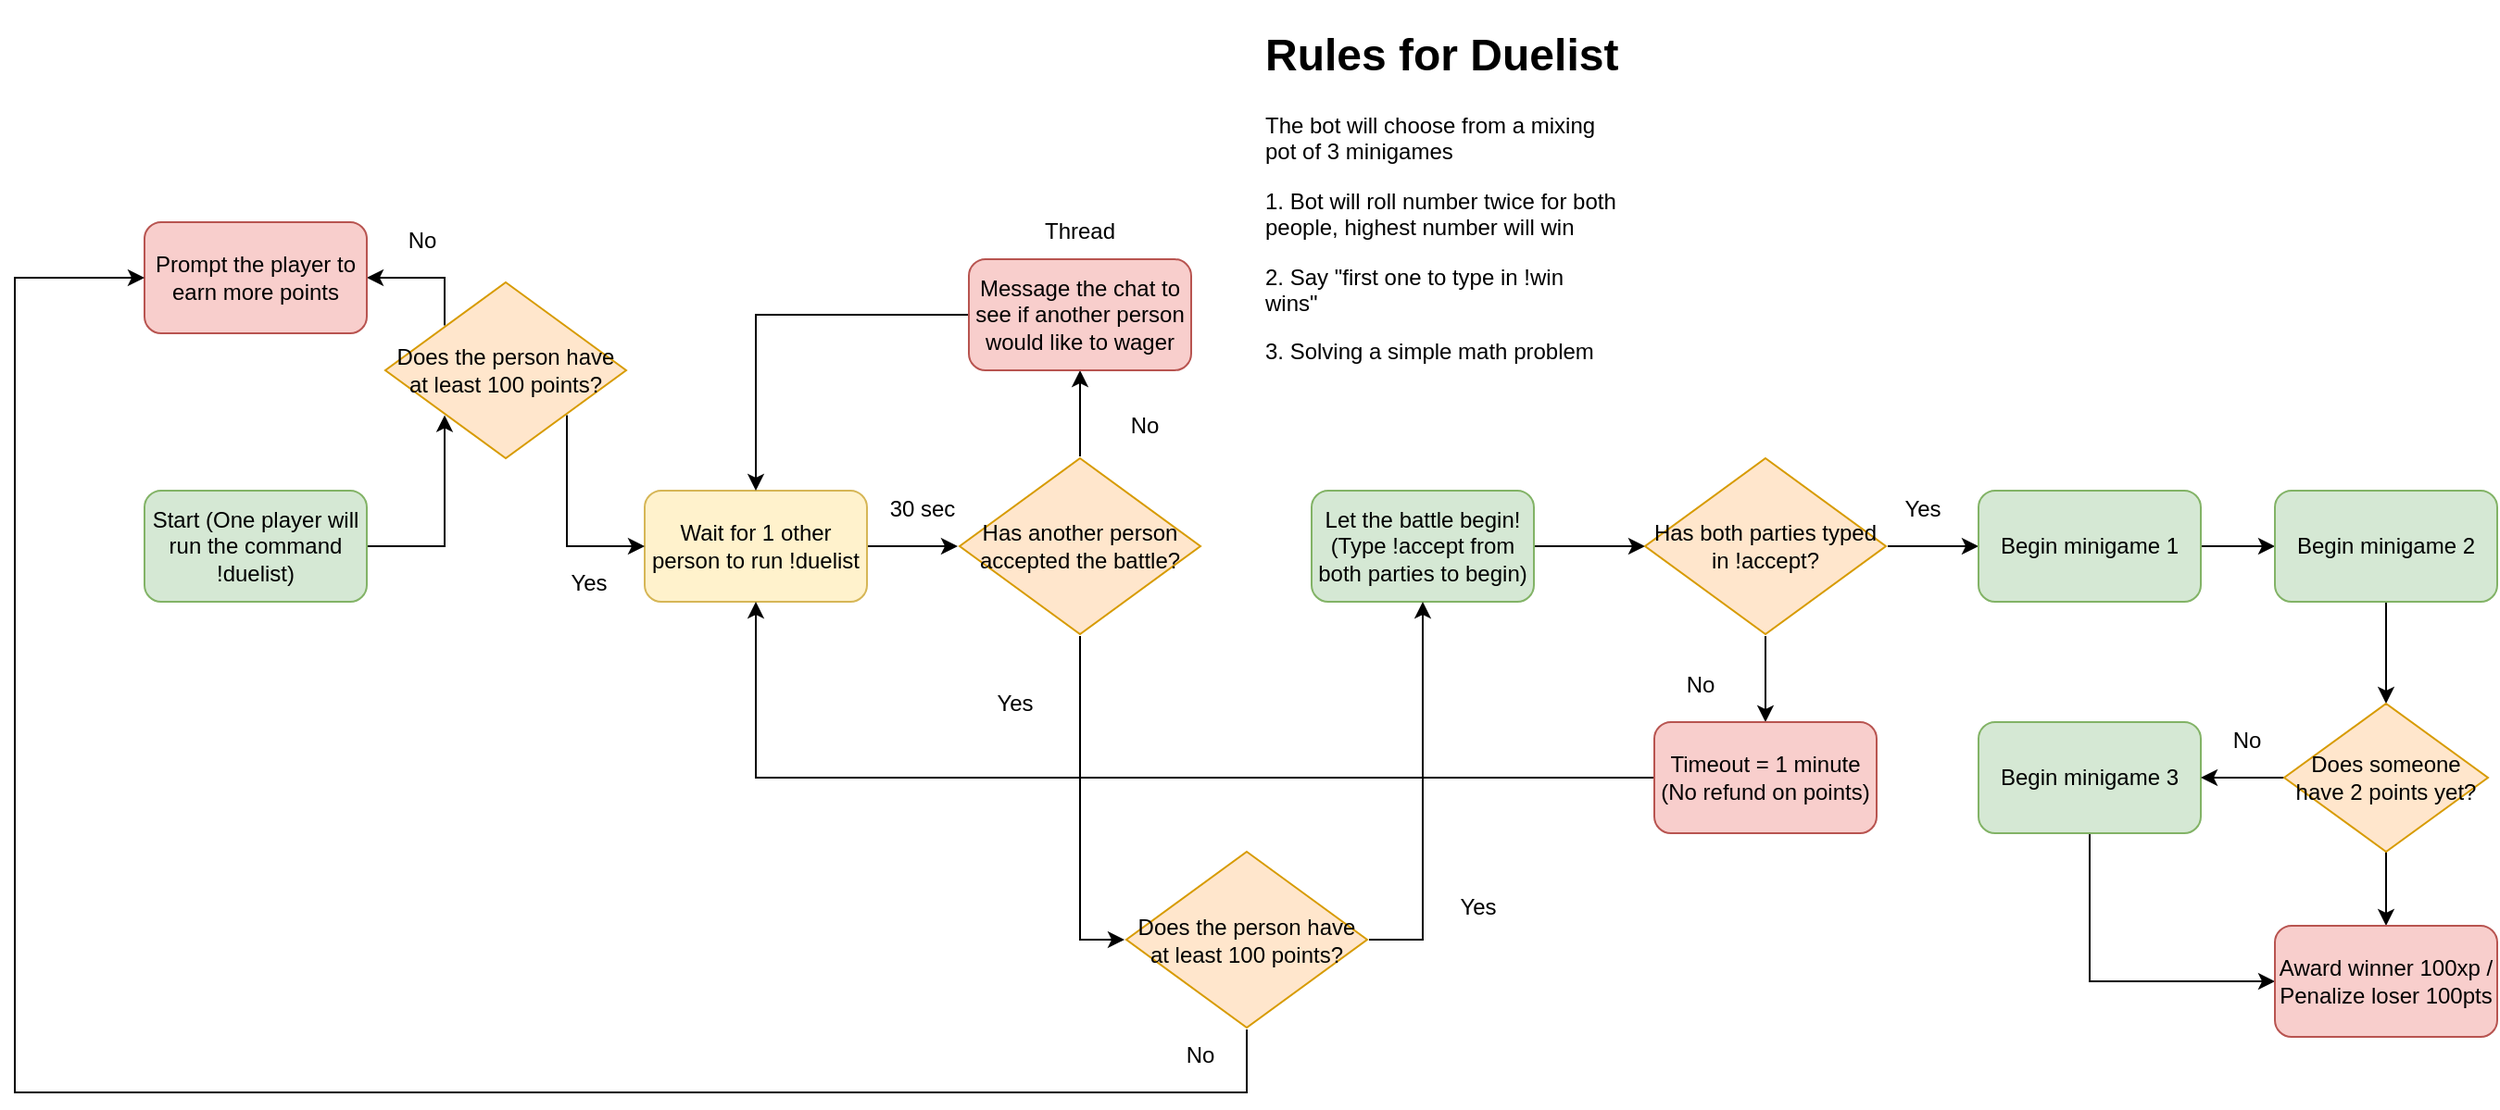 <mxfile version="14.1.8" type="device"><diagram id="WMWfY-l1YVd26_2jayRV" name="Dueslist"><mxGraphModel dx="1086" dy="966" grid="1" gridSize="10" guides="1" tooltips="1" connect="1" arrows="1" fold="1" page="1" pageScale="1" pageWidth="1400" pageHeight="850" math="0" shadow="0"><root><mxCell id="0"/><mxCell id="1" parent="0"/><mxCell id="63WfzlnI2h3lA_ZSbLOU-36" style="edgeStyle=orthogonalEdgeStyle;rounded=0;orthogonalLoop=1;jettySize=auto;html=1;entryX=0;entryY=1;entryDx=0;entryDy=0;" parent="1" source="63WfzlnI2h3lA_ZSbLOU-1" target="63WfzlnI2h3lA_ZSbLOU-35" edge="1"><mxGeometry relative="1" as="geometry"/></mxCell><mxCell id="63WfzlnI2h3lA_ZSbLOU-1" value="Start (One player will run the command !duelist)" style="rounded=1;whiteSpace=wrap;html=1;fillColor=#d5e8d4;strokeColor=#82b366;" parent="1" vertex="1"><mxGeometry x="90" y="405" width="120" height="60" as="geometry"/></mxCell><mxCell id="63WfzlnI2h3lA_ZSbLOU-5" style="edgeStyle=orthogonalEdgeStyle;rounded=0;orthogonalLoop=1;jettySize=auto;html=1;entryX=0;entryY=0.5;entryDx=0;entryDy=0;" parent="1" source="63WfzlnI2h3lA_ZSbLOU-2" target="63WfzlnI2h3lA_ZSbLOU-4" edge="1"><mxGeometry relative="1" as="geometry"/></mxCell><mxCell id="63WfzlnI2h3lA_ZSbLOU-2" value="Wait for 1 other person to run !duelist" style="rounded=1;whiteSpace=wrap;html=1;fillColor=#fff2cc;strokeColor=#d6b656;" parent="1" vertex="1"><mxGeometry x="360" y="405" width="120" height="60" as="geometry"/></mxCell><mxCell id="63WfzlnI2h3lA_ZSbLOU-8" style="edgeStyle=orthogonalEdgeStyle;rounded=0;orthogonalLoop=1;jettySize=auto;html=1;entryX=0.5;entryY=1;entryDx=0;entryDy=0;" parent="1" source="63WfzlnI2h3lA_ZSbLOU-4" target="63WfzlnI2h3lA_ZSbLOU-7" edge="1"><mxGeometry relative="1" as="geometry"/></mxCell><mxCell id="63WfzlnI2h3lA_ZSbLOU-44" style="edgeStyle=orthogonalEdgeStyle;rounded=0;orthogonalLoop=1;jettySize=auto;html=1;entryX=0;entryY=0.5;entryDx=0;entryDy=0;" parent="1" source="63WfzlnI2h3lA_ZSbLOU-4" target="63WfzlnI2h3lA_ZSbLOU-43" edge="1"><mxGeometry relative="1" as="geometry"/></mxCell><mxCell id="63WfzlnI2h3lA_ZSbLOU-4" value="Has another person accepted the battle?" style="rhombus;whiteSpace=wrap;html=1;perimeterSpacing=1;fillColor=#ffe6cc;strokeColor=#d79b00;" parent="1" vertex="1"><mxGeometry x="530" y="387.5" width="130" height="95" as="geometry"/></mxCell><mxCell id="63WfzlnI2h3lA_ZSbLOU-6" value="30 sec" style="text;html=1;strokeColor=none;fillColor=none;align=center;verticalAlign=middle;whiteSpace=wrap;rounded=0;" parent="1" vertex="1"><mxGeometry x="490" y="405" width="40" height="20" as="geometry"/></mxCell><mxCell id="63WfzlnI2h3lA_ZSbLOU-10" style="edgeStyle=orthogonalEdgeStyle;rounded=0;orthogonalLoop=1;jettySize=auto;html=1;" parent="1" source="63WfzlnI2h3lA_ZSbLOU-7" target="63WfzlnI2h3lA_ZSbLOU-2" edge="1"><mxGeometry relative="1" as="geometry"/></mxCell><mxCell id="63WfzlnI2h3lA_ZSbLOU-7" value="Message the chat to see if another person would like to wager" style="rounded=1;whiteSpace=wrap;html=1;fillColor=#f8cecc;strokeColor=#b85450;" parent="1" vertex="1"><mxGeometry x="535" y="280" width="120" height="60" as="geometry"/></mxCell><mxCell id="63WfzlnI2h3lA_ZSbLOU-9" value="No" style="text;html=1;strokeColor=none;fillColor=none;align=center;verticalAlign=middle;whiteSpace=wrap;rounded=0;" parent="1" vertex="1"><mxGeometry x="610" y="360" width="40" height="20" as="geometry"/></mxCell><mxCell id="63WfzlnI2h3lA_ZSbLOU-16" style="edgeStyle=orthogonalEdgeStyle;rounded=0;orthogonalLoop=1;jettySize=auto;html=1;entryX=0;entryY=0.5;entryDx=0;entryDy=0;" parent="1" source="63WfzlnI2h3lA_ZSbLOU-11" edge="1"><mxGeometry relative="1" as="geometry"><mxPoint x="900" y="435" as="targetPoint"/></mxGeometry></mxCell><mxCell id="63WfzlnI2h3lA_ZSbLOU-11" value="Let the battle begin! (Type !accept from both parties to begin)" style="rounded=1;whiteSpace=wrap;html=1;fillColor=#d5e8d4;strokeColor=#82b366;" parent="1" vertex="1"><mxGeometry x="720" y="405" width="120" height="60" as="geometry"/></mxCell><mxCell id="63WfzlnI2h3lA_ZSbLOU-14" value="&lt;h1&gt;Rules for Duelist&lt;/h1&gt;&lt;div&gt;The bot will choose from a mixing pot of 3 minigames&lt;/div&gt;&lt;p&gt;1. Bot will roll number twice for both people, highest number will win&lt;/p&gt;&lt;p&gt;2. Say &quot;first one to type in !win wins&quot;&lt;/p&gt;&lt;p&gt;3. Solving a simple math problem&lt;/p&gt;&lt;p&gt;&lt;br&gt;&lt;/p&gt;" style="text;html=1;strokeColor=none;fillColor=none;spacing=5;spacingTop=-20;whiteSpace=wrap;overflow=hidden;rounded=0;" parent="1" vertex="1"><mxGeometry x="690" y="150" width="200" height="230" as="geometry"/></mxCell><mxCell id="63WfzlnI2h3lA_ZSbLOU-20" style="edgeStyle=orthogonalEdgeStyle;rounded=0;orthogonalLoop=1;jettySize=auto;html=1;entryX=0.5;entryY=0;entryDx=0;entryDy=0;" parent="1" source="63WfzlnI2h3lA_ZSbLOU-17" target="63WfzlnI2h3lA_ZSbLOU-18" edge="1"><mxGeometry relative="1" as="geometry"/></mxCell><mxCell id="63WfzlnI2h3lA_ZSbLOU-23" style="edgeStyle=orthogonalEdgeStyle;rounded=0;orthogonalLoop=1;jettySize=auto;html=1;entryX=0;entryY=0.5;entryDx=0;entryDy=0;" parent="1" source="63WfzlnI2h3lA_ZSbLOU-17" target="63WfzlnI2h3lA_ZSbLOU-22" edge="1"><mxGeometry relative="1" as="geometry"/></mxCell><mxCell id="63WfzlnI2h3lA_ZSbLOU-17" value="Has both parties typed in !accept?" style="rhombus;whiteSpace=wrap;html=1;perimeterSpacing=1;fillColor=#ffe6cc;strokeColor=#d79b00;" parent="1" vertex="1"><mxGeometry x="900" y="387.5" width="130" height="95" as="geometry"/></mxCell><mxCell id="63WfzlnI2h3lA_ZSbLOU-19" style="edgeStyle=orthogonalEdgeStyle;rounded=0;orthogonalLoop=1;jettySize=auto;html=1;entryX=0.5;entryY=1;entryDx=0;entryDy=0;" parent="1" source="63WfzlnI2h3lA_ZSbLOU-18" target="63WfzlnI2h3lA_ZSbLOU-2" edge="1"><mxGeometry relative="1" as="geometry"><mxPoint x="420" y="510" as="targetPoint"/></mxGeometry></mxCell><mxCell id="63WfzlnI2h3lA_ZSbLOU-18" value="Timeout = 1 minute (No refund on points)" style="rounded=1;whiteSpace=wrap;html=1;fillColor=#f8cecc;strokeColor=#b85450;" parent="1" vertex="1"><mxGeometry x="905" y="530" width="120" height="60" as="geometry"/></mxCell><mxCell id="63WfzlnI2h3lA_ZSbLOU-21" value="No" style="text;html=1;strokeColor=none;fillColor=none;align=center;verticalAlign=middle;whiteSpace=wrap;rounded=0;" parent="1" vertex="1"><mxGeometry x="910" y="500" width="40" height="20" as="geometry"/></mxCell><mxCell id="63WfzlnI2h3lA_ZSbLOU-25" style="edgeStyle=orthogonalEdgeStyle;rounded=0;orthogonalLoop=1;jettySize=auto;html=1;" parent="1" source="63WfzlnI2h3lA_ZSbLOU-22" target="63WfzlnI2h3lA_ZSbLOU-24" edge="1"><mxGeometry relative="1" as="geometry"/></mxCell><mxCell id="63WfzlnI2h3lA_ZSbLOU-22" value="Begin minigame 1" style="rounded=1;whiteSpace=wrap;html=1;fillColor=#d5e8d4;strokeColor=#82b366;" parent="1" vertex="1"><mxGeometry x="1080" y="405" width="120" height="60" as="geometry"/></mxCell><mxCell id="63WfzlnI2h3lA_ZSbLOU-29" style="edgeStyle=orthogonalEdgeStyle;rounded=0;orthogonalLoop=1;jettySize=auto;html=1;entryX=0.5;entryY=0;entryDx=0;entryDy=0;" parent="1" source="63WfzlnI2h3lA_ZSbLOU-24" target="63WfzlnI2h3lA_ZSbLOU-28" edge="1"><mxGeometry relative="1" as="geometry"/></mxCell><mxCell id="63WfzlnI2h3lA_ZSbLOU-24" value="Begin minigame 2" style="rounded=1;whiteSpace=wrap;html=1;fillColor=#d5e8d4;strokeColor=#82b366;" parent="1" vertex="1"><mxGeometry x="1240" y="405" width="120" height="60" as="geometry"/></mxCell><mxCell id="63WfzlnI2h3lA_ZSbLOU-50" style="edgeStyle=orthogonalEdgeStyle;rounded=0;orthogonalLoop=1;jettySize=auto;html=1;entryX=0;entryY=0.5;entryDx=0;entryDy=0;" parent="1" source="63WfzlnI2h3lA_ZSbLOU-27" target="63WfzlnI2h3lA_ZSbLOU-33" edge="1"><mxGeometry relative="1" as="geometry"><Array as="points"><mxPoint x="1140" y="670"/></Array></mxGeometry></mxCell><mxCell id="63WfzlnI2h3lA_ZSbLOU-27" value="&lt;span style=&quot;font-weight: normal&quot;&gt;Begin minigame 3&lt;/span&gt;" style="rounded=1;whiteSpace=wrap;html=1;fillColor=#d5e8d4;strokeColor=#82b366;fontStyle=1" parent="1" vertex="1"><mxGeometry x="1080" y="530" width="120" height="60" as="geometry"/></mxCell><mxCell id="63WfzlnI2h3lA_ZSbLOU-30" style="edgeStyle=orthogonalEdgeStyle;rounded=0;orthogonalLoop=1;jettySize=auto;html=1;entryX=1;entryY=0.5;entryDx=0;entryDy=0;" parent="1" source="63WfzlnI2h3lA_ZSbLOU-28" target="63WfzlnI2h3lA_ZSbLOU-27" edge="1"><mxGeometry relative="1" as="geometry"/></mxCell><mxCell id="63WfzlnI2h3lA_ZSbLOU-34" style="edgeStyle=orthogonalEdgeStyle;rounded=0;orthogonalLoop=1;jettySize=auto;html=1;entryX=0.5;entryY=0;entryDx=0;entryDy=0;" parent="1" source="63WfzlnI2h3lA_ZSbLOU-28" target="63WfzlnI2h3lA_ZSbLOU-33" edge="1"><mxGeometry relative="1" as="geometry"/></mxCell><mxCell id="63WfzlnI2h3lA_ZSbLOU-28" value="Does someone have 2 points yet?" style="rhombus;whiteSpace=wrap;html=1;fillColor=#ffe6cc;strokeColor=#d79b00;" parent="1" vertex="1"><mxGeometry x="1245" y="520" width="110" height="80" as="geometry"/></mxCell><mxCell id="63WfzlnI2h3lA_ZSbLOU-31" value="No" style="text;html=1;strokeColor=none;fillColor=none;align=center;verticalAlign=middle;whiteSpace=wrap;rounded=0;" parent="1" vertex="1"><mxGeometry x="1205" y="530" width="40" height="20" as="geometry"/></mxCell><mxCell id="63WfzlnI2h3lA_ZSbLOU-32" value="Yes" style="text;html=1;strokeColor=none;fillColor=none;align=center;verticalAlign=middle;whiteSpace=wrap;rounded=0;" parent="1" vertex="1"><mxGeometry x="1030" y="405" width="40" height="20" as="geometry"/></mxCell><mxCell id="63WfzlnI2h3lA_ZSbLOU-33" value="&lt;span style=&quot;font-weight: normal&quot;&gt;Award winner 100xp / Penalize loser 100pts&lt;/span&gt;" style="rounded=1;whiteSpace=wrap;html=1;fillColor=#f8cecc;strokeColor=#b85450;fontStyle=1" parent="1" vertex="1"><mxGeometry x="1240" y="640" width="120" height="60" as="geometry"/></mxCell><mxCell id="63WfzlnI2h3lA_ZSbLOU-37" style="edgeStyle=orthogonalEdgeStyle;rounded=0;orthogonalLoop=1;jettySize=auto;html=1;exitX=1;exitY=1;exitDx=0;exitDy=0;entryX=0;entryY=0.5;entryDx=0;entryDy=0;" parent="1" source="63WfzlnI2h3lA_ZSbLOU-35" target="63WfzlnI2h3lA_ZSbLOU-2" edge="1"><mxGeometry relative="1" as="geometry"><Array as="points"><mxPoint x="318" y="435"/></Array></mxGeometry></mxCell><mxCell id="63WfzlnI2h3lA_ZSbLOU-40" style="edgeStyle=orthogonalEdgeStyle;rounded=0;orthogonalLoop=1;jettySize=auto;html=1;exitX=0;exitY=0;exitDx=0;exitDy=0;entryX=1;entryY=0.5;entryDx=0;entryDy=0;" parent="1" source="63WfzlnI2h3lA_ZSbLOU-35" target="63WfzlnI2h3lA_ZSbLOU-39" edge="1"><mxGeometry relative="1" as="geometry"><Array as="points"><mxPoint x="252" y="290"/></Array></mxGeometry></mxCell><mxCell id="63WfzlnI2h3lA_ZSbLOU-35" value="Does the person have at least 100 points?" style="rhombus;whiteSpace=wrap;html=1;perimeterSpacing=1;fillColor=#ffe6cc;strokeColor=#d79b00;" parent="1" vertex="1"><mxGeometry x="220" y="292.5" width="130" height="95" as="geometry"/></mxCell><mxCell id="63WfzlnI2h3lA_ZSbLOU-39" value="Prompt the player to earn more points" style="rounded=1;whiteSpace=wrap;html=1;fillColor=#f8cecc;strokeColor=#b85450;" parent="1" vertex="1"><mxGeometry x="90" y="260" width="120" height="60" as="geometry"/></mxCell><mxCell id="63WfzlnI2h3lA_ZSbLOU-41" value="No" style="text;html=1;strokeColor=none;fillColor=none;align=center;verticalAlign=middle;whiteSpace=wrap;rounded=0;" parent="1" vertex="1"><mxGeometry x="220" y="260" width="40" height="20" as="geometry"/></mxCell><mxCell id="63WfzlnI2h3lA_ZSbLOU-42" value="Yes" style="text;html=1;strokeColor=none;fillColor=none;align=center;verticalAlign=middle;whiteSpace=wrap;rounded=0;" parent="1" vertex="1"><mxGeometry x="310" y="445" width="40" height="20" as="geometry"/></mxCell><mxCell id="63WfzlnI2h3lA_ZSbLOU-46" style="edgeStyle=orthogonalEdgeStyle;rounded=0;orthogonalLoop=1;jettySize=auto;html=1;entryX=0;entryY=0.5;entryDx=0;entryDy=0;" parent="1" source="63WfzlnI2h3lA_ZSbLOU-43" target="63WfzlnI2h3lA_ZSbLOU-39" edge="1"><mxGeometry relative="1" as="geometry"><Array as="points"><mxPoint x="685" y="730"/><mxPoint x="20" y="730"/><mxPoint x="20" y="290"/></Array></mxGeometry></mxCell><mxCell id="63WfzlnI2h3lA_ZSbLOU-48" style="edgeStyle=orthogonalEdgeStyle;rounded=0;orthogonalLoop=1;jettySize=auto;html=1;entryX=0.5;entryY=1;entryDx=0;entryDy=0;" parent="1" source="63WfzlnI2h3lA_ZSbLOU-43" target="63WfzlnI2h3lA_ZSbLOU-11" edge="1"><mxGeometry relative="1" as="geometry"><mxPoint x="780" y="480" as="targetPoint"/><Array as="points"><mxPoint x="780" y="647"/></Array></mxGeometry></mxCell><mxCell id="63WfzlnI2h3lA_ZSbLOU-43" value="Does the person have at least 100 points?" style="rhombus;whiteSpace=wrap;html=1;perimeterSpacing=1;fillColor=#ffe6cc;strokeColor=#d79b00;" parent="1" vertex="1"><mxGeometry x="620" y="600" width="130" height="95" as="geometry"/></mxCell><mxCell id="63WfzlnI2h3lA_ZSbLOU-45" value="Yes" style="text;html=1;strokeColor=none;fillColor=none;align=center;verticalAlign=middle;whiteSpace=wrap;rounded=0;" parent="1" vertex="1"><mxGeometry x="540" y="510" width="40" height="20" as="geometry"/></mxCell><mxCell id="63WfzlnI2h3lA_ZSbLOU-47" value="No" style="text;html=1;strokeColor=none;fillColor=none;align=center;verticalAlign=middle;whiteSpace=wrap;rounded=0;" parent="1" vertex="1"><mxGeometry x="640" y="700" width="40" height="20" as="geometry"/></mxCell><mxCell id="MW29bOzd40SJFhn4O7hX-1" value="Thread" style="text;html=1;strokeColor=none;fillColor=none;align=center;verticalAlign=middle;whiteSpace=wrap;rounded=0;" parent="1" vertex="1"><mxGeometry x="575" y="255" width="40" height="20" as="geometry"/></mxCell><mxCell id="MW29bOzd40SJFhn4O7hX-2" value="Yes" style="text;html=1;strokeColor=none;fillColor=none;align=center;verticalAlign=middle;whiteSpace=wrap;rounded=0;" parent="1" vertex="1"><mxGeometry x="790" y="620" width="40" height="20" as="geometry"/></mxCell></root></mxGraphModel></diagram></mxfile>